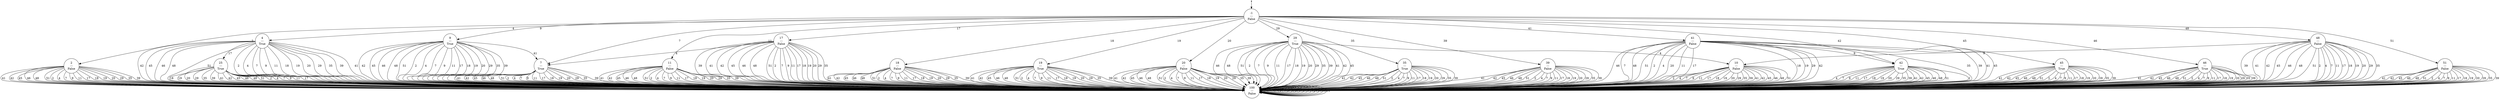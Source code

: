 digraph G {
0 [label="", shape=point];
0 -> 22;
1 [label="2\n---\nFalse"];
1 -> 21  [label=2];
1 -> 21  [label=4];
1 -> 21  [label=7];
1 -> 21  [label=9];
1 -> 21  [label=11];
1 -> 21  [label=17];
1 -> 21  [label=18];
1 -> 21  [label=19];
1 -> 21  [label=20];
1 -> 21  [label=29];
1 -> 21  [label=35];
1 -> 21  [label=39];
1 -> 21  [label=41];
1 -> 21  [label=42];
1 -> 21  [label=45];
1 -> 21  [label=46];
1 -> 21  [label=48];
1 -> 21  [label=51];
2 [label="4\n---\nTrue"];
2 -> 21  [label=2];
2 -> 21  [label=4];
2 -> 21  [label=7];
2 -> 21  [label=9];
2 -> 21  [label=11];
2 -> 11  [label=17];
2 -> 21  [label=18];
2 -> 21  [label=19];
2 -> 21  [label=20];
2 -> 21  [label=29];
2 -> 21  [label=35];
2 -> 21  [label=39];
2 -> 21  [label=41];
2 -> 21  [label=42];
2 -> 21  [label=45];
2 -> 21  [label=46];
2 -> 21  [label=48];
2 -> 21  [label=51];
3 [label="7\n---\nTrue"];
3 -> 21  [label=2];
3 -> 21  [label=4];
3 -> 21  [label=7];
3 -> 21  [label=9];
3 -> 21  [label=11];
3 -> 21  [label=17];
3 -> 21  [label=18];
3 -> 21  [label=19];
3 -> 21  [label=20];
3 -> 21  [label=29];
3 -> 21  [label=35];
3 -> 21  [label=39];
3 -> 21  [label=41];
3 -> 21  [label=42];
3 -> 21  [label=45];
3 -> 21  [label=46];
3 -> 21  [label=48];
3 -> 21  [label=51];
4 [label="9\n---\nTrue"];
4 -> 21  [label=2];
4 -> 21  [label=4];
4 -> 21  [label=7];
4 -> 21  [label=9];
4 -> 21  [label=11];
4 -> 21  [label=17];
4 -> 21  [label=18];
4 -> 21  [label=19];
4 -> 21  [label=20];
4 -> 21  [label=29];
4 -> 21  [label=35];
4 -> 21  [label=39];
4 -> 3  [label=41];
4 -> 21  [label=42];
4 -> 21  [label=45];
4 -> 21  [label=46];
4 -> 21  [label=48];
4 -> 21  [label=51];
5 [label="10\n---\nFalse"];
5 -> 21  [label=2];
5 -> 21  [label=4];
5 -> 21  [label=7];
5 -> 21  [label=9];
5 -> 21  [label=11];
5 -> 21  [label=17];
5 -> 21  [label=18];
5 -> 21  [label=19];
5 -> 21  [label=20];
5 -> 21  [label=29];
5 -> 21  [label=35];
5 -> 21  [label=39];
5 -> 21  [label=41];
5 -> 21  [label=42];
5 -> 21  [label=45];
5 -> 21  [label=46];
5 -> 21  [label=48];
5 -> 21  [label=51];
6 [label="11\n---\nFalse"];
6 -> 21  [label=2];
6 -> 21  [label=4];
6 -> 21  [label=7];
6 -> 21  [label=9];
6 -> 21  [label=11];
6 -> 21  [label=17];
6 -> 21  [label=18];
6 -> 21  [label=19];
6 -> 21  [label=20];
6 -> 21  [label=29];
6 -> 21  [label=35];
6 -> 21  [label=39];
6 -> 21  [label=41];
6 -> 21  [label=42];
6 -> 21  [label=45];
6 -> 21  [label=46];
6 -> 21  [label=48];
6 -> 21  [label=51];
7 [label="17\n---\nFalse"];
7 -> 21  [label=2];
7 -> 3  [label=4];
7 -> 21  [label=7];
7 -> 21  [label=9];
7 -> 21  [label=11];
7 -> 21  [label=17];
7 -> 21  [label=18];
7 -> 21  [label=19];
7 -> 21  [label=20];
7 -> 21  [label=29];
7 -> 21  [label=35];
7 -> 21  [label=39];
7 -> 21  [label=41];
7 -> 21  [label=42];
7 -> 21  [label=45];
7 -> 21  [label=46];
7 -> 21  [label=48];
7 -> 21  [label=51];
8 [label="18\n---\nFalse"];
8 -> 21  [label=2];
8 -> 21  [label=4];
8 -> 21  [label=7];
8 -> 21  [label=9];
8 -> 21  [label=11];
8 -> 21  [label=17];
8 -> 21  [label=18];
8 -> 21  [label=19];
8 -> 21  [label=20];
8 -> 21  [label=29];
8 -> 21  [label=35];
8 -> 21  [label=39];
8 -> 21  [label=41];
8 -> 21  [label=42];
8 -> 21  [label=45];
8 -> 21  [label=46];
8 -> 21  [label=48];
8 -> 21  [label=51];
9 [label="19\n---\nTrue"];
9 -> 21  [label=2];
9 -> 21  [label=4];
9 -> 21  [label=7];
9 -> 21  [label=9];
9 -> 21  [label=11];
9 -> 21  [label=17];
9 -> 21  [label=18];
9 -> 21  [label=19];
9 -> 21  [label=20];
9 -> 21  [label=29];
9 -> 21  [label=35];
9 -> 21  [label=39];
9 -> 21  [label=41];
9 -> 21  [label=42];
9 -> 21  [label=45];
9 -> 21  [label=46];
9 -> 21  [label=48];
9 -> 21  [label=51];
10 [label="20\n---\nFalse"];
10 -> 21  [label=2];
10 -> 21  [label=4];
10 -> 21  [label=7];
10 -> 21  [label=9];
10 -> 21  [label=11];
10 -> 21  [label=17];
10 -> 21  [label=18];
10 -> 21  [label=19];
10 -> 21  [label=20];
10 -> 21  [label=29];
10 -> 21  [label=35];
10 -> 21  [label=39];
10 -> 21  [label=41];
10 -> 21  [label=42];
10 -> 21  [label=45];
10 -> 21  [label=46];
10 -> 21  [label=48];
10 -> 21  [label=51];
11 [label="25\n---\nTrue"];
11 -> 21  [label=2];
11 -> 21  [label=4];
11 -> 21  [label=7];
11 -> 21  [label=9];
11 -> 21  [label=11];
11 -> 21  [label=17];
11 -> 21  [label=18];
11 -> 21  [label=19];
11 -> 21  [label=20];
11 -> 21  [label=29];
11 -> 21  [label=35];
11 -> 21  [label=39];
11 -> 21  [label=41];
11 -> 21  [label=42];
11 -> 21  [label=45];
11 -> 21  [label=46];
11 -> 21  [label=48];
11 -> 21  [label=51];
12 [label="29\n---\nTrue"];
12 -> 21  [label=2];
12 -> 5  [label=4];
12 -> 21  [label=7];
12 -> 21  [label=9];
12 -> 21  [label=11];
12 -> 21  [label=17];
12 -> 21  [label=18];
12 -> 21  [label=19];
12 -> 21  [label=20];
12 -> 21  [label=29];
12 -> 21  [label=35];
12 -> 21  [label=39];
12 -> 21  [label=41];
12 -> 21  [label=42];
12 -> 21  [label=45];
12 -> 21  [label=46];
12 -> 21  [label=48];
12 -> 21  [label=51];
13 [label="35\n---\nTrue"];
13 -> 21  [label=2];
13 -> 21  [label=4];
13 -> 21  [label=7];
13 -> 21  [label=9];
13 -> 21  [label=11];
13 -> 21  [label=17];
13 -> 21  [label=18];
13 -> 21  [label=19];
13 -> 21  [label=20];
13 -> 21  [label=29];
13 -> 21  [label=35];
13 -> 21  [label=39];
13 -> 21  [label=41];
13 -> 21  [label=42];
13 -> 21  [label=45];
13 -> 21  [label=46];
13 -> 21  [label=48];
13 -> 21  [label=51];
14 [label="39\n---\nFalse"];
14 -> 21  [label=2];
14 -> 21  [label=4];
14 -> 21  [label=7];
14 -> 21  [label=9];
14 -> 21  [label=11];
14 -> 21  [label=17];
14 -> 21  [label=18];
14 -> 21  [label=19];
14 -> 21  [label=20];
14 -> 21  [label=29];
14 -> 21  [label=35];
14 -> 21  [label=39];
14 -> 21  [label=41];
14 -> 21  [label=42];
14 -> 21  [label=45];
14 -> 21  [label=46];
14 -> 21  [label=48];
14 -> 21  [label=51];
15 [label="41\n---\nFalse"];
15 -> 21  [label=2];
15 -> 21  [label=4];
15 -> 21  [label=7];
15 -> 16  [label=9];
15 -> 21  [label=11];
15 -> 21  [label=17];
15 -> 21  [label=18];
15 -> 21  [label=19];
15 -> 21  [label=20];
15 -> 21  [label=29];
15 -> 21  [label=35];
15 -> 21  [label=39];
15 -> 21  [label=41];
15 -> 21  [label=42];
15 -> 21  [label=45];
15 -> 21  [label=46];
15 -> 21  [label=48];
15 -> 21  [label=51];
16 [label="42\n---\nTrue"];
16 -> 21  [label=2];
16 -> 21  [label=4];
16 -> 21  [label=7];
16 -> 21  [label=9];
16 -> 21  [label=11];
16 -> 21  [label=17];
16 -> 21  [label=18];
16 -> 21  [label=19];
16 -> 21  [label=20];
16 -> 21  [label=29];
16 -> 21  [label=35];
16 -> 21  [label=39];
16 -> 21  [label=41];
16 -> 21  [label=42];
16 -> 21  [label=45];
16 -> 21  [label=46];
16 -> 21  [label=48];
16 -> 21  [label=51];
17 [label="45\n---\nTrue"];
17 -> 21  [label=2];
17 -> 21  [label=4];
17 -> 21  [label=7];
17 -> 21  [label=9];
17 -> 21  [label=11];
17 -> 21  [label=17];
17 -> 21  [label=18];
17 -> 21  [label=19];
17 -> 21  [label=20];
17 -> 21  [label=29];
17 -> 21  [label=35];
17 -> 21  [label=39];
17 -> 21  [label=41];
17 -> 21  [label=42];
17 -> 21  [label=45];
17 -> 21  [label=46];
17 -> 21  [label=48];
17 -> 21  [label=51];
18 [label="46\n---\nTrue"];
18 -> 21  [label=2];
18 -> 21  [label=4];
18 -> 21  [label=7];
18 -> 21  [label=9];
18 -> 21  [label=11];
18 -> 21  [label=17];
18 -> 21  [label=18];
18 -> 21  [label=19];
18 -> 21  [label=20];
18 -> 21  [label=29];
18 -> 21  [label=35];
18 -> 21  [label=39];
18 -> 21  [label=41];
18 -> 21  [label=42];
18 -> 21  [label=45];
18 -> 21  [label=46];
18 -> 21  [label=48];
18 -> 21  [label=51];
19 [label="48\n---\nFalse"];
19 -> 21  [label=2];
19 -> 21  [label=4];
19 -> 21  [label=7];
19 -> 5  [label=9];
19 -> 21  [label=11];
19 -> 21  [label=17];
19 -> 21  [label=18];
19 -> 21  [label=19];
19 -> 21  [label=20];
19 -> 21  [label=29];
19 -> 21  [label=35];
19 -> 21  [label=39];
19 -> 21  [label=41];
19 -> 21  [label=42];
19 -> 21  [label=45];
19 -> 21  [label=46];
19 -> 21  [label=48];
19 -> 21  [label=51];
20 [label="51\n---\nFalse"];
20 -> 21  [label=2];
20 -> 21  [label=4];
20 -> 21  [label=7];
20 -> 21  [label=9];
20 -> 21  [label=11];
20 -> 21  [label=17];
20 -> 21  [label=18];
20 -> 21  [label=19];
20 -> 21  [label=20];
20 -> 21  [label=29];
20 -> 21  [label=35];
20 -> 21  [label=39];
20 -> 21  [label=41];
20 -> 21  [label=42];
20 -> 21  [label=45];
20 -> 21  [label=46];
20 -> 21  [label=48];
20 -> 21  [label=51];
21 [label="100\n---\nFalse"];
21 -> 21  [label=2];
21 -> 21  [label=4];
21 -> 21  [label=7];
21 -> 21  [label=9];
21 -> 21  [label=11];
21 -> 21  [label=17];
21 -> 21  [label=18];
21 -> 21  [label=19];
21 -> 21  [label=20];
21 -> 21  [label=29];
21 -> 21  [label=35];
21 -> 21  [label=39];
21 -> 21  [label=41];
21 -> 21  [label=42];
21 -> 21  [label=45];
21 -> 21  [label=46];
21 -> 21  [label=48];
21 -> 21  [label=51];
22 [label="-1\n---\nFalse"];
22 -> 1  [label=2];
22 -> 2  [label=4];
22 -> 3  [label=7];
22 -> 4  [label=9];
22 -> 6  [label=11];
22 -> 7  [label=17];
22 -> 8  [label=18];
22 -> 9  [label=19];
22 -> 10  [label=20];
22 -> 12  [label=29];
22 -> 13  [label=35];
22 -> 14  [label=39];
22 -> 15  [label=41];
22 -> 16  [label=42];
22 -> 17  [label=45];
22 -> 18  [label=46];
22 -> 19  [label=48];
22 -> 20  [label=51];
}

